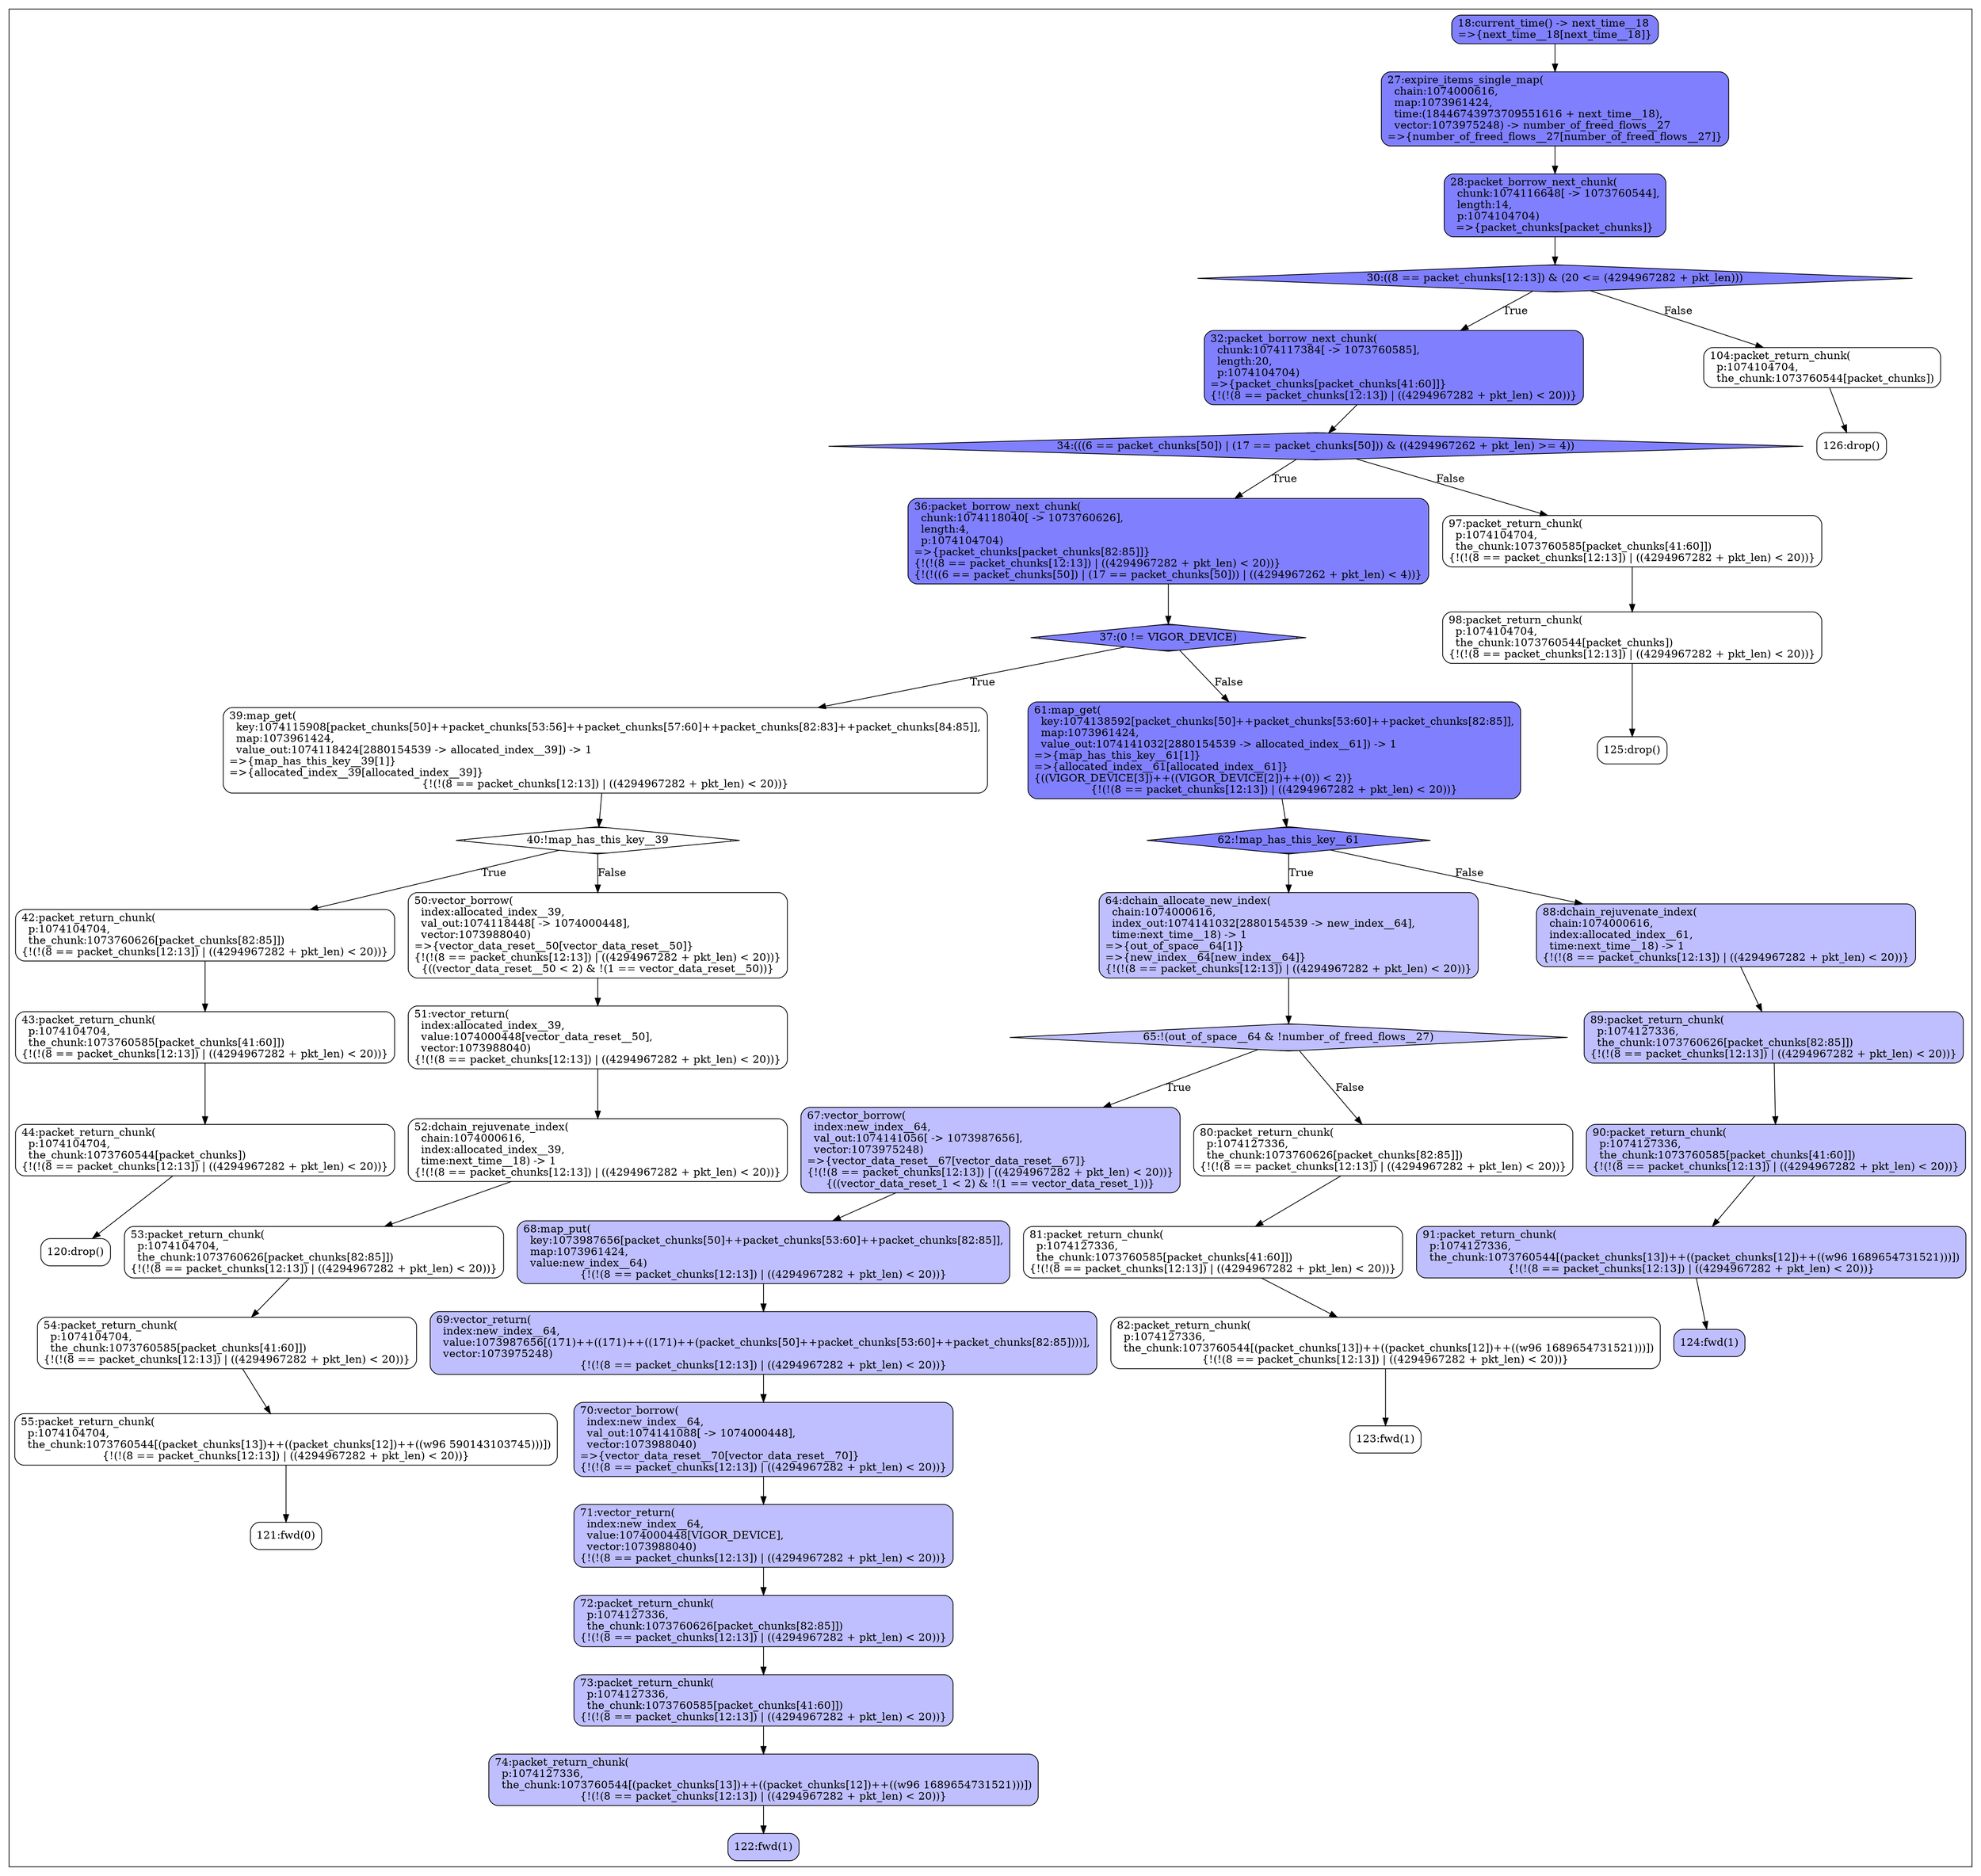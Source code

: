 digraph mygraph {
	node [shape=box style=rounded border=0];
	subgraph clusterprocess {
		node [style="rounded,filled",color=black];
		120 [label="120:drop()", fillcolor="#ffffff7f"];
		44 [label="44:packet_return_chunk(\l  p:1074104704,\l  the_chunk:1073760544[packet_chunks])\l{!(!(8 == packet_chunks[12:13]) | ((4294967282 + pkt_len) < 20))}", fillcolor="#ffffff7f"];
		44 -> 120;
		43 [label="43:packet_return_chunk(\l  p:1074104704,\l  the_chunk:1073760585[packet_chunks[41:60]])\l{!(!(8 == packet_chunks[12:13]) | ((4294967282 + pkt_len) < 20))}", fillcolor="#ffffff7f"];
		43 -> 44;
		42 [label="42:packet_return_chunk(\l  p:1074104704,\l  the_chunk:1073760626[packet_chunks[82:85]])\l{!(!(8 == packet_chunks[12:13]) | ((4294967282 + pkt_len) < 20))}", fillcolor="#ffffff7f"];
		42 -> 43;
		121 [label="121:fwd(0)", fillcolor="#ffffff7f"];
		55 [label="55:packet_return_chunk(\l  p:1074104704,\l  the_chunk:1073760544[(packet_chunks[13])++((packet_chunks[12])++((w96 590143103745)))])\l{!(!(8 == packet_chunks[12:13]) | ((4294967282 + pkt_len) < 20))}", fillcolor="#ffffff7f"];
		55 -> 121;
		54 [label="54:packet_return_chunk(\l  p:1074104704,\l  the_chunk:1073760585[packet_chunks[41:60]])\l{!(!(8 == packet_chunks[12:13]) | ((4294967282 + pkt_len) < 20))}", fillcolor="#ffffff7f"];
		54 -> 55;
		53 [label="53:packet_return_chunk(\l  p:1074104704,\l  the_chunk:1073760626[packet_chunks[82:85]])\l{!(!(8 == packet_chunks[12:13]) | ((4294967282 + pkt_len) < 20))}", fillcolor="#ffffff7f"];
		53 -> 54;
		52 [label="52:dchain_rejuvenate_index(\l  chain:1074000616,\l  index:allocated_index__39,\l  time:next_time__18) -> 1\l{!(!(8 == packet_chunks[12:13]) | ((4294967282 + pkt_len) < 20))}", fillcolor="#ffffff7f"];
		52 -> 53;
		51 [label="51:vector_return(\l  index:allocated_index__39,\l  value:1074000448[vector_data_reset__50],\l  vector:1073988040)\l{!(!(8 == packet_chunks[12:13]) | ((4294967282 + pkt_len) < 20))}", fillcolor="#ffffff7f"];
		51 -> 52;
		50 [label="50:vector_borrow(\l  index:allocated_index__39,\l  val_out:1074118448[ -> 1074000448],\l  vector:1073988040)\l=>{vector_data_reset__50[vector_data_reset__50]}\l{!(!(8 == packet_chunks[12:13]) | ((4294967282 + pkt_len) < 20))}\l{((vector_data_reset__50 < 2) & !(1 == vector_data_reset__50))}", fillcolor="#ffffff7f"];
		50 -> 51;
		40 [shape=Mdiamond, label="40:!map_has_this_key__39", fillcolor="#ffffff7f"];
		40 -> 42 [label="True"];
		40 -> 50 [label="False"];
		39 [label="39:map_get(\l  key:1074115908[packet_chunks[50]++packet_chunks[53:56]++packet_chunks[57:60]++packet_chunks[82:83]++packet_chunks[84:85]],\l  map:1073961424,\l  value_out:1074118424[2880154539 -> allocated_index__39]) -> 1\l=>{map_has_this_key__39[1]}\l=>{allocated_index__39[allocated_index__39]}\l{!(!(8 == packet_chunks[12:13]) | ((4294967282 + pkt_len) < 20))}", fillcolor="#ffffff7f"];
		39 -> 40;
		122 [label="122:fwd(1)", fillcolor="#7f7fff7f"];
		74 [label="74:packet_return_chunk(\l  p:1074127336,\l  the_chunk:1073760544[(packet_chunks[13])++((packet_chunks[12])++((w96 1689654731521)))])\l{!(!(8 == packet_chunks[12:13]) | ((4294967282 + pkt_len) < 20))}", fillcolor="#7f7fff7f"];
		74 -> 122;
		73 [label="73:packet_return_chunk(\l  p:1074127336,\l  the_chunk:1073760585[packet_chunks[41:60]])\l{!(!(8 == packet_chunks[12:13]) | ((4294967282 + pkt_len) < 20))}", fillcolor="#7f7fff7f"];
		73 -> 74;
		72 [label="72:packet_return_chunk(\l  p:1074127336,\l  the_chunk:1073760626[packet_chunks[82:85]])\l{!(!(8 == packet_chunks[12:13]) | ((4294967282 + pkt_len) < 20))}", fillcolor="#7f7fff7f"];
		72 -> 73;
		71 [label="71:vector_return(\l  index:new_index__64,\l  value:1074000448[VIGOR_DEVICE],\l  vector:1073988040)\l{!(!(8 == packet_chunks[12:13]) | ((4294967282 + pkt_len) < 20))}", fillcolor="#7f7fff7f"];
		71 -> 72;
		70 [label="70:vector_borrow(\l  index:new_index__64,\l  val_out:1074141088[ -> 1074000448],\l  vector:1073988040)\l=>{vector_data_reset__70[vector_data_reset__70]}\l{!(!(8 == packet_chunks[12:13]) | ((4294967282 + pkt_len) < 20))}", fillcolor="#7f7fff7f"];
		70 -> 71;
		69 [label="69:vector_return(\l  index:new_index__64,\l  value:1073987656[(171)++((171)++((171)++(packet_chunks[50]++packet_chunks[53:60]++packet_chunks[82:85])))],\l  vector:1073975248)\l{!(!(8 == packet_chunks[12:13]) | ((4294967282 + pkt_len) < 20))}", fillcolor="#7f7fff7f"];
		69 -> 70;
		68 [label="68:map_put(\l  key:1073987656[packet_chunks[50]++packet_chunks[53:60]++packet_chunks[82:85]],\l  map:1073961424,\l  value:new_index__64)\l{!(!(8 == packet_chunks[12:13]) | ((4294967282 + pkt_len) < 20))}", fillcolor="#7f7fff7f"];
		68 -> 69;
		67 [label="67:vector_borrow(\l  index:new_index__64,\l  val_out:1074141056[ -> 1073987656],\l  vector:1073975248)\l=>{vector_data_reset__67[vector_data_reset__67]}\l{!(!(8 == packet_chunks[12:13]) | ((4294967282 + pkt_len) < 20))}\l{((vector_data_reset_1 < 2) & !(1 == vector_data_reset_1))}", fillcolor="#7f7fff7f"];
		67 -> 68;
		123 [label="123:fwd(1)", fillcolor="#ffffff7f"];
		82 [label="82:packet_return_chunk(\l  p:1074127336,\l  the_chunk:1073760544[(packet_chunks[13])++((packet_chunks[12])++((w96 1689654731521)))])\l{!(!(8 == packet_chunks[12:13]) | ((4294967282 + pkt_len) < 20))}", fillcolor="#ffffff7f"];
		82 -> 123;
		81 [label="81:packet_return_chunk(\l  p:1074127336,\l  the_chunk:1073760585[packet_chunks[41:60]])\l{!(!(8 == packet_chunks[12:13]) | ((4294967282 + pkt_len) < 20))}", fillcolor="#ffffff7f"];
		81 -> 82;
		80 [label="80:packet_return_chunk(\l  p:1074127336,\l  the_chunk:1073760626[packet_chunks[82:85]])\l{!(!(8 == packet_chunks[12:13]) | ((4294967282 + pkt_len) < 20))}", fillcolor="#ffffff7f"];
		80 -> 81;
		65 [shape=Mdiamond, label="65:!(out_of_space__64 & !number_of_freed_flows__27)", fillcolor="#7f7fff7f"];
		65 -> 67 [label="True"];
		65 -> 80 [label="False"];
		64 [label="64:dchain_allocate_new_index(\l  chain:1074000616,\l  index_out:1074141032[2880154539 -> new_index__64],\l  time:next_time__18) -> 1\l=>{out_of_space__64[1]}\l=>{new_index__64[new_index__64]}\l{!(!(8 == packet_chunks[12:13]) | ((4294967282 + pkt_len) < 20))}", fillcolor="#7f7fff7f"];
		64 -> 65;
		124 [label="124:fwd(1)", fillcolor="#7f7fff7f"];
		91 [label="91:packet_return_chunk(\l  p:1074127336,\l  the_chunk:1073760544[(packet_chunks[13])++((packet_chunks[12])++((w96 1689654731521)))])\l{!(!(8 == packet_chunks[12:13]) | ((4294967282 + pkt_len) < 20))}", fillcolor="#7f7fff7f"];
		91 -> 124;
		90 [label="90:packet_return_chunk(\l  p:1074127336,\l  the_chunk:1073760585[packet_chunks[41:60]])\l{!(!(8 == packet_chunks[12:13]) | ((4294967282 + pkt_len) < 20))}", fillcolor="#7f7fff7f"];
		90 -> 91;
		89 [label="89:packet_return_chunk(\l  p:1074127336,\l  the_chunk:1073760626[packet_chunks[82:85]])\l{!(!(8 == packet_chunks[12:13]) | ((4294967282 + pkt_len) < 20))}", fillcolor="#7f7fff7f"];
		89 -> 90;
		88 [label="88:dchain_rejuvenate_index(\l  chain:1074000616,\l  index:allocated_index__61,\l  time:next_time__18) -> 1\l{!(!(8 == packet_chunks[12:13]) | ((4294967282 + pkt_len) < 20))}", fillcolor="#7f7fff7f"];
		88 -> 89;
		62 [shape=Mdiamond, label="62:!map_has_this_key__61", fillcolor="#0000ff7f"];
		62 -> 64 [label="True"];
		62 -> 88 [label="False"];
		61 [label="61:map_get(\l  key:1074138592[packet_chunks[50]++packet_chunks[53:60]++packet_chunks[82:85]],\l  map:1073961424,\l  value_out:1074141032[2880154539 -> allocated_index__61]) -> 1\l=>{map_has_this_key__61[1]}\l=>{allocated_index__61[allocated_index__61]}\l{((VIGOR_DEVICE[3])++((VIGOR_DEVICE[2])++(0)) < 2)}\l{!(!(8 == packet_chunks[12:13]) | ((4294967282 + pkt_len) < 20))}", fillcolor="#0000ff7f"];
		61 -> 62;
		37 [shape=Mdiamond, label="37:(0 != VIGOR_DEVICE)", fillcolor="#0000ff7f"];
		37 -> 39 [label="True"];
		37 -> 61 [label="False"];
		36 [label="36:packet_borrow_next_chunk(\l  chunk:1074118040[ -> 1073760626],\l  length:4,\l  p:1074104704)\l=>{packet_chunks[packet_chunks[82:85]]}\l{!(!(8 == packet_chunks[12:13]) | ((4294967282 + pkt_len) < 20))}\l{!(!((6 == packet_chunks[50]) | (17 == packet_chunks[50])) | ((4294967262 + pkt_len) < 4))}", fillcolor="#0000ff7f"];
		36 -> 37;
		125 [label="125:drop()", fillcolor="#ffffff7f"];
		98 [label="98:packet_return_chunk(\l  p:1074104704,\l  the_chunk:1073760544[packet_chunks])\l{!(!(8 == packet_chunks[12:13]) | ((4294967282 + pkt_len) < 20))}", fillcolor="#ffffff7f"];
		98 -> 125;
		97 [label="97:packet_return_chunk(\l  p:1074104704,\l  the_chunk:1073760585[packet_chunks[41:60]])\l{!(!(8 == packet_chunks[12:13]) | ((4294967282 + pkt_len) < 20))}", fillcolor="#ffffff7f"];
		97 -> 98;
		34 [shape=Mdiamond, label="34:(((6 == packet_chunks[50]) | (17 == packet_chunks[50])) & ((4294967262 + pkt_len) >= 4))", fillcolor="#0000ff7f"];
		34 -> 36 [label="True"];
		34 -> 97 [label="False"];
		32 [label="32:packet_borrow_next_chunk(\l  chunk:1074117384[ -> 1073760585],\l  length:20,\l  p:1074104704)\l=>{packet_chunks[packet_chunks[41:60]]}\l{!(!(8 == packet_chunks[12:13]) | ((4294967282 + pkt_len) < 20))}", fillcolor="#0000ff7f"];
		32 -> 34;
		126 [label="126:drop()", fillcolor="#ffffff7f"];
		104 [label="104:packet_return_chunk(\l  p:1074104704,\l  the_chunk:1073760544[packet_chunks])", fillcolor="#ffffff7f"];
		104 -> 126;
		30 [shape=Mdiamond, label="30:((8 == packet_chunks[12:13]) & (20 <= (4294967282 + pkt_len)))", fillcolor="#0000ff7f"];
		30 -> 32 [label="True"];
		30 -> 104 [label="False"];
		28 [label="28:packet_borrow_next_chunk(\l  chunk:1074116648[ -> 1073760544],\l  length:14,\l  p:1074104704)\l=>{packet_chunks[packet_chunks]}", fillcolor="#0000ff7f"];
		28 -> 30;
		27 [label="27:expire_items_single_map(\l  chain:1074000616,\l  map:1073961424,\l  time:(18446743973709551616 + next_time__18),\l  vector:1073975248) -> number_of_freed_flows__27\l=>{number_of_freed_flows__27[number_of_freed_flows__27]}", fillcolor="#0000ff7f"];
		27 -> 28;
		18 [label="18:current_time() -> next_time__18\l=>{next_time__18[next_time__18]}", fillcolor="#0000ff7f"];
		18 -> 27;
	}
}
